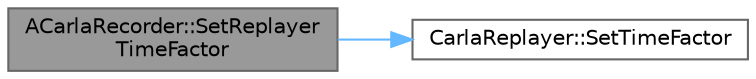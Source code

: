digraph "ACarlaRecorder::SetReplayerTimeFactor"
{
 // INTERACTIVE_SVG=YES
 // LATEX_PDF_SIZE
  bgcolor="transparent";
  edge [fontname=Helvetica,fontsize=10,labelfontname=Helvetica,labelfontsize=10];
  node [fontname=Helvetica,fontsize=10,shape=box,height=0.2,width=0.4];
  rankdir="LR";
  Node1 [id="Node000001",label="ACarlaRecorder::SetReplayer\lTimeFactor",height=0.2,width=0.4,color="gray40", fillcolor="grey60", style="filled", fontcolor="black",tooltip=" "];
  Node1 -> Node2 [id="edge1_Node000001_Node000002",color="steelblue1",style="solid",tooltip=" "];
  Node2 [id="Node000002",label="CarlaReplayer::SetTimeFactor",height=0.2,width=0.4,color="grey40", fillcolor="white", style="filled",URL="$dc/dc6/classCarlaReplayer.html#a61e4b2ce6197fc94c888b722f79e808b",tooltip=" "];
}
